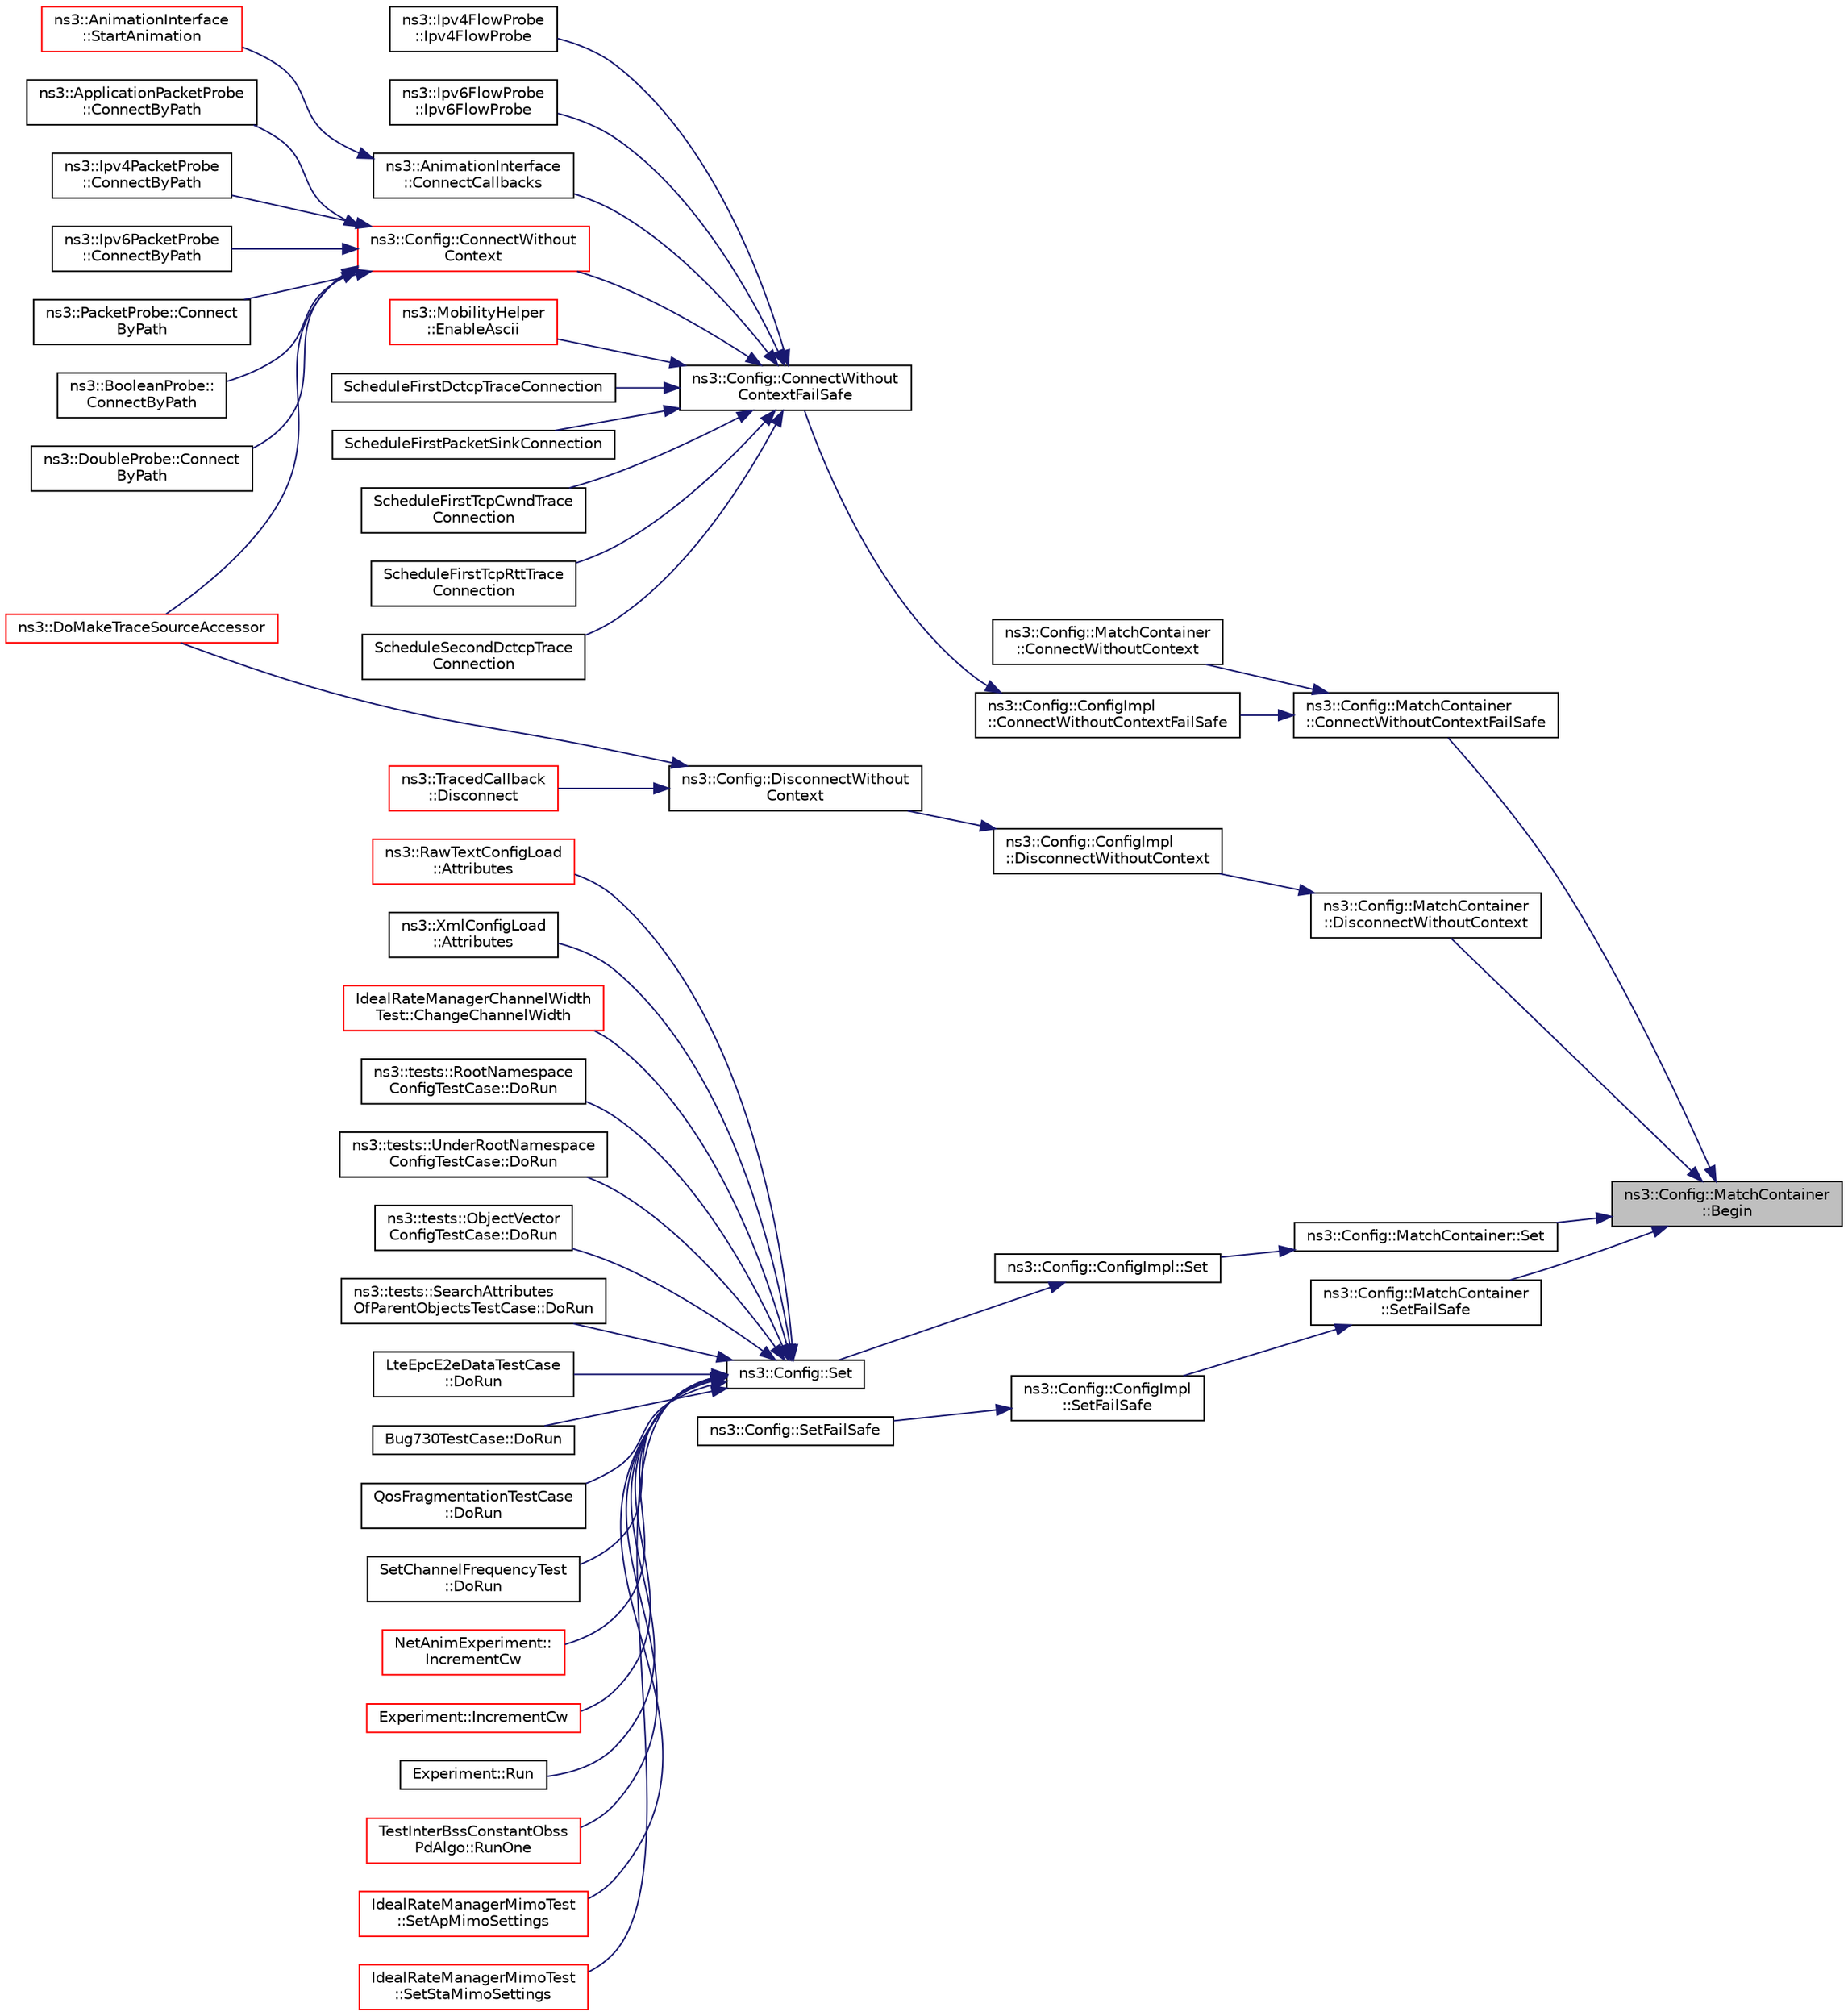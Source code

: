 digraph "ns3::Config::MatchContainer::Begin"
{
 // LATEX_PDF_SIZE
  edge [fontname="Helvetica",fontsize="10",labelfontname="Helvetica",labelfontsize="10"];
  node [fontname="Helvetica",fontsize="10",shape=record];
  rankdir="RL";
  Node1 [label="ns3::Config::MatchContainer\l::Begin",height=0.2,width=0.4,color="black", fillcolor="grey75", style="filled", fontcolor="black",tooltip=" "];
  Node1 -> Node2 [dir="back",color="midnightblue",fontsize="10",style="solid",fontname="Helvetica"];
  Node2 [label="ns3::Config::MatchContainer\l::ConnectWithoutContextFailSafe",height=0.2,width=0.4,color="black", fillcolor="white", style="filled",URL="$classns3_1_1_config_1_1_match_container.html#aa6369ee36c377bef74655264ff2cde3a",tooltip="Connect the specified sink to all the objects stored in this container."];
  Node2 -> Node3 [dir="back",color="midnightblue",fontsize="10",style="solid",fontname="Helvetica"];
  Node3 [label="ns3::Config::MatchContainer\l::ConnectWithoutContext",height=0.2,width=0.4,color="black", fillcolor="white", style="filled",URL="$classns3_1_1_config_1_1_match_container.html#abde4278558c2fca751704264381e75da",tooltip=" "];
  Node2 -> Node4 [dir="back",color="midnightblue",fontsize="10",style="solid",fontname="Helvetica"];
  Node4 [label="ns3::Config::ConfigImpl\l::ConnectWithoutContextFailSafe",height=0.2,width=0.4,color="black", fillcolor="white", style="filled",URL="$classns3_1_1_config_1_1_config_impl.html#ad1c0e6cee4c741cec307733401016046",tooltip="This function will attempt to find all trace sources which match the input path and will then connect..."];
  Node4 -> Node5 [dir="back",color="midnightblue",fontsize="10",style="solid",fontname="Helvetica"];
  Node5 [label="ns3::Config::ConnectWithout\lContextFailSafe",height=0.2,width=0.4,color="black", fillcolor="white", style="filled",URL="$namespacens3_1_1_config.html#afe7da9182a8f57ffe79c2bd0e434af50",tooltip="This function will attempt to find all trace sources which match the input path and will then connect..."];
  Node5 -> Node6 [dir="back",color="midnightblue",fontsize="10",style="solid",fontname="Helvetica"];
  Node6 [label="ns3::Ipv4FlowProbe\l::Ipv4FlowProbe",height=0.2,width=0.4,color="black", fillcolor="white", style="filled",URL="$classns3_1_1_ipv4_flow_probe.html#ac22ef10899500d98945fc8140fab1cb4",tooltip="Constructor."];
  Node5 -> Node7 [dir="back",color="midnightblue",fontsize="10",style="solid",fontname="Helvetica"];
  Node7 [label="ns3::Ipv6FlowProbe\l::Ipv6FlowProbe",height=0.2,width=0.4,color="black", fillcolor="white", style="filled",URL="$classns3_1_1_ipv6_flow_probe.html#aa276e5ac5c1a0162bd987f235a8164a5",tooltip="Constructor."];
  Node5 -> Node8 [dir="back",color="midnightblue",fontsize="10",style="solid",fontname="Helvetica"];
  Node8 [label="ns3::AnimationInterface\l::ConnectCallbacks",height=0.2,width=0.4,color="black", fillcolor="white", style="filled",URL="$classns3_1_1_animation_interface.html#a3475aa338984f2024403caa04c146027",tooltip="Connect callbacks function."];
  Node8 -> Node9 [dir="back",color="midnightblue",fontsize="10",style="solid",fontname="Helvetica"];
  Node9 [label="ns3::AnimationInterface\l::StartAnimation",height=0.2,width=0.4,color="red", fillcolor="white", style="filled",URL="$classns3_1_1_animation_interface.html#aed28bace6b97494e11179766449bb442",tooltip="Start animation function."];
  Node5 -> Node11 [dir="back",color="midnightblue",fontsize="10",style="solid",fontname="Helvetica"];
  Node11 [label="ns3::Config::ConnectWithout\lContext",height=0.2,width=0.4,color="red", fillcolor="white", style="filled",URL="$group__config.html#gaa2f896aa7021f95fffabc80b2ec22e08",tooltip=" "];
  Node11 -> Node12 [dir="back",color="midnightblue",fontsize="10",style="solid",fontname="Helvetica"];
  Node12 [label="ns3::ApplicationPacketProbe\l::ConnectByPath",height=0.2,width=0.4,color="black", fillcolor="white", style="filled",URL="$classns3_1_1_application_packet_probe.html#a0752c9821f165dea42c7d79080d16825",tooltip="connect to a trace source provided by a config path"];
  Node11 -> Node13 [dir="back",color="midnightblue",fontsize="10",style="solid",fontname="Helvetica"];
  Node13 [label="ns3::Ipv4PacketProbe\l::ConnectByPath",height=0.2,width=0.4,color="black", fillcolor="white", style="filled",URL="$classns3_1_1_ipv4_packet_probe.html#a9369efa232346b76cdd3e8c51b3e8e9b",tooltip="connect to a trace source provided by a config path"];
  Node11 -> Node14 [dir="back",color="midnightblue",fontsize="10",style="solid",fontname="Helvetica"];
  Node14 [label="ns3::Ipv6PacketProbe\l::ConnectByPath",height=0.2,width=0.4,color="black", fillcolor="white", style="filled",URL="$classns3_1_1_ipv6_packet_probe.html#aef98bcfb1fb84491f91748400b414e63",tooltip="connect to a trace source provided by a config path"];
  Node11 -> Node15 [dir="back",color="midnightblue",fontsize="10",style="solid",fontname="Helvetica"];
  Node15 [label="ns3::PacketProbe::Connect\lByPath",height=0.2,width=0.4,color="black", fillcolor="white", style="filled",URL="$classns3_1_1_packet_probe.html#a9cec685e050a759da9fcbb1f20945b10",tooltip="connect to a trace source provided by a config path"];
  Node11 -> Node16 [dir="back",color="midnightblue",fontsize="10",style="solid",fontname="Helvetica"];
  Node16 [label="ns3::BooleanProbe::\lConnectByPath",height=0.2,width=0.4,color="black", fillcolor="white", style="filled",URL="$classns3_1_1_boolean_probe.html#af6e8114003bfeacefb0a45168d470d79",tooltip="connect to a trace source provided by a config path"];
  Node11 -> Node17 [dir="back",color="midnightblue",fontsize="10",style="solid",fontname="Helvetica"];
  Node17 [label="ns3::DoubleProbe::Connect\lByPath",height=0.2,width=0.4,color="black", fillcolor="white", style="filled",URL="$classns3_1_1_double_probe.html#a0f34962630dbb3af28c74c8b517824a7",tooltip="connect to a trace source provided by a config path"];
  Node11 -> Node23 [dir="back",color="midnightblue",fontsize="10",style="solid",fontname="Helvetica"];
  Node23 [label="ns3::DoMakeTraceSourceAccessor",height=0.2,width=0.4,color="red", fillcolor="white", style="filled",URL="$group__tracing.html#ga58e9c4db480094cef0bb8d87118146e5",tooltip="MakeTraceSourceAccessor() implementation."];
  Node5 -> Node200 [dir="back",color="midnightblue",fontsize="10",style="solid",fontname="Helvetica"];
  Node200 [label="ns3::MobilityHelper\l::EnableAscii",height=0.2,width=0.4,color="red", fillcolor="white", style="filled",URL="$classns3_1_1_mobility_helper.html#af5b410b07e9d77b782714c39e3506a9e",tooltip=" "];
  Node5 -> Node203 [dir="back",color="midnightblue",fontsize="10",style="solid",fontname="Helvetica"];
  Node203 [label="ScheduleFirstDctcpTraceConnection",height=0.2,width=0.4,color="black", fillcolor="white", style="filled",URL="$tcp-validation_8cc.html#a3a0bb679d6a10cfe802e32ff8db48d69",tooltip=" "];
  Node5 -> Node204 [dir="back",color="midnightblue",fontsize="10",style="solid",fontname="Helvetica"];
  Node204 [label="ScheduleFirstPacketSinkConnection",height=0.2,width=0.4,color="black", fillcolor="white", style="filled",URL="$tcp-validation_8cc.html#a162989b2a02ad52280b0de7f0efb631e",tooltip=" "];
  Node5 -> Node205 [dir="back",color="midnightblue",fontsize="10",style="solid",fontname="Helvetica"];
  Node205 [label="ScheduleFirstTcpCwndTrace\lConnection",height=0.2,width=0.4,color="black", fillcolor="white", style="filled",URL="$tcp-validation_8cc.html#af92ea1bb7d547689d150bfbf43568abd",tooltip=" "];
  Node5 -> Node206 [dir="back",color="midnightblue",fontsize="10",style="solid",fontname="Helvetica"];
  Node206 [label="ScheduleFirstTcpRttTrace\lConnection",height=0.2,width=0.4,color="black", fillcolor="white", style="filled",URL="$tcp-validation_8cc.html#aec8f7986558abc314b113acbed3c06b9",tooltip=" "];
  Node5 -> Node207 [dir="back",color="midnightblue",fontsize="10",style="solid",fontname="Helvetica"];
  Node207 [label="ScheduleSecondDctcpTrace\lConnection",height=0.2,width=0.4,color="black", fillcolor="white", style="filled",URL="$tcp-validation_8cc.html#a079cfc328df19acccee83d81340bac3b",tooltip=" "];
  Node1 -> Node208 [dir="back",color="midnightblue",fontsize="10",style="solid",fontname="Helvetica"];
  Node208 [label="ns3::Config::MatchContainer\l::DisconnectWithoutContext",height=0.2,width=0.4,color="black", fillcolor="white", style="filled",URL="$classns3_1_1_config_1_1_match_container.html#a3fd31a2eda5b3ae7fc88fcad86a4de06",tooltip=" "];
  Node208 -> Node209 [dir="back",color="midnightblue",fontsize="10",style="solid",fontname="Helvetica"];
  Node209 [label="ns3::Config::ConfigImpl\l::DisconnectWithoutContext",height=0.2,width=0.4,color="black", fillcolor="white", style="filled",URL="$classns3_1_1_config_1_1_config_impl.html#a025bd78733149bce2e9f41ddcf9afe36",tooltip=" "];
  Node209 -> Node210 [dir="back",color="midnightblue",fontsize="10",style="solid",fontname="Helvetica"];
  Node210 [label="ns3::Config::DisconnectWithout\lContext",height=0.2,width=0.4,color="black", fillcolor="white", style="filled",URL="$group__config.html#ga9979e293cae542020fada4824d0b3702",tooltip=" "];
  Node210 -> Node211 [dir="back",color="midnightblue",fontsize="10",style="solid",fontname="Helvetica"];
  Node211 [label="ns3::TracedCallback\l::Disconnect",height=0.2,width=0.4,color="red", fillcolor="white", style="filled",URL="$classns3_1_1_traced_callback.html#a6a66c74caa3d031dd9ab3bd0dfa9238a",tooltip="Remove from the chain a Callback which was connected with a context."];
  Node210 -> Node23 [dir="back",color="midnightblue",fontsize="10",style="solid",fontname="Helvetica"];
  Node1 -> Node213 [dir="back",color="midnightblue",fontsize="10",style="solid",fontname="Helvetica"];
  Node213 [label="ns3::Config::MatchContainer::Set",height=0.2,width=0.4,color="black", fillcolor="white", style="filled",URL="$classns3_1_1_config_1_1_match_container.html#a4d946efb9907c1625581617402274fa3",tooltip=" "];
  Node213 -> Node214 [dir="back",color="midnightblue",fontsize="10",style="solid",fontname="Helvetica"];
  Node214 [label="ns3::Config::ConfigImpl::Set",height=0.2,width=0.4,color="black", fillcolor="white", style="filled",URL="$classns3_1_1_config_1_1_config_impl.html#aa656a0317ccef3701872174f9c863949",tooltip=" "];
  Node214 -> Node215 [dir="back",color="midnightblue",fontsize="10",style="solid",fontname="Helvetica"];
  Node215 [label="ns3::Config::Set",height=0.2,width=0.4,color="black", fillcolor="white", style="filled",URL="$group__config.html#gadce03667ec621d64ce4aace85d9bcfd0",tooltip=" "];
  Node215 -> Node216 [dir="back",color="midnightblue",fontsize="10",style="solid",fontname="Helvetica"];
  Node216 [label="ns3::RawTextConfigLoad\l::Attributes",height=0.2,width=0.4,color="red", fillcolor="white", style="filled",URL="$classns3_1_1_raw_text_config_load.html#ac4f323b065c9fb10bbab85720051b343",tooltip="Load or save the attributes values."];
  Node215 -> Node219 [dir="back",color="midnightblue",fontsize="10",style="solid",fontname="Helvetica"];
  Node219 [label="ns3::XmlConfigLoad\l::Attributes",height=0.2,width=0.4,color="black", fillcolor="white", style="filled",URL="$classns3_1_1_xml_config_load.html#a277f3313b27e4eb91f4c8b6969348905",tooltip="Load or save the attributes values."];
  Node215 -> Node220 [dir="back",color="midnightblue",fontsize="10",style="solid",fontname="Helvetica"];
  Node220 [label="IdealRateManagerChannelWidth\lTest::ChangeChannelWidth",height=0.2,width=0.4,color="red", fillcolor="white", style="filled",URL="$class_ideal_rate_manager_channel_width_test.html#adb1ec802cec95e64fcf8835f800734f7",tooltip="Change the configured channel width for all nodes."];
  Node215 -> Node222 [dir="back",color="midnightblue",fontsize="10",style="solid",fontname="Helvetica"];
  Node222 [label="ns3::tests::RootNamespace\lConfigTestCase::DoRun",height=0.2,width=0.4,color="black", fillcolor="white", style="filled",URL="$classns3_1_1tests_1_1_root_namespace_config_test_case.html#aa96c6571401cd644b55fe9af342f2685",tooltip="Implementation to actually run this TestCase."];
  Node215 -> Node223 [dir="back",color="midnightblue",fontsize="10",style="solid",fontname="Helvetica"];
  Node223 [label="ns3::tests::UnderRootNamespace\lConfigTestCase::DoRun",height=0.2,width=0.4,color="black", fillcolor="white", style="filled",URL="$classns3_1_1tests_1_1_under_root_namespace_config_test_case.html#a8b5cf9868cdeaacb6e9ca719b75f3a1a",tooltip="Implementation to actually run this TestCase."];
  Node215 -> Node224 [dir="back",color="midnightblue",fontsize="10",style="solid",fontname="Helvetica"];
  Node224 [label="ns3::tests::ObjectVector\lConfigTestCase::DoRun",height=0.2,width=0.4,color="black", fillcolor="white", style="filled",URL="$classns3_1_1tests_1_1_object_vector_config_test_case.html#aeab89e06ef44e7bfe37a5caf6fad0431",tooltip="Implementation to actually run this TestCase."];
  Node215 -> Node225 [dir="back",color="midnightblue",fontsize="10",style="solid",fontname="Helvetica"];
  Node225 [label="ns3::tests::SearchAttributes\lOfParentObjectsTestCase::DoRun",height=0.2,width=0.4,color="black", fillcolor="white", style="filled",URL="$classns3_1_1tests_1_1_search_attributes_of_parent_objects_test_case.html#a2c7722189a89fe088f36668346de2ca8",tooltip="Implementation to actually run this TestCase."];
  Node215 -> Node226 [dir="back",color="midnightblue",fontsize="10",style="solid",fontname="Helvetica"];
  Node226 [label="LteEpcE2eDataTestCase\l::DoRun",height=0.2,width=0.4,color="black", fillcolor="white", style="filled",URL="$class_lte_epc_e2e_data_test_case.html#a7b55bb639cd07d8b68365444a4cea639",tooltip="Implementation to actually run this TestCase."];
  Node215 -> Node227 [dir="back",color="midnightblue",fontsize="10",style="solid",fontname="Helvetica"];
  Node227 [label="Bug730TestCase::DoRun",height=0.2,width=0.4,color="black", fillcolor="white", style="filled",URL="$class_bug730_test_case.html#a9c8853ac24b9200f16c7993ec8df8eda",tooltip="Implementation to actually run this TestCase."];
  Node215 -> Node228 [dir="back",color="midnightblue",fontsize="10",style="solid",fontname="Helvetica"];
  Node228 [label="QosFragmentationTestCase\l::DoRun",height=0.2,width=0.4,color="black", fillcolor="white", style="filled",URL="$class_qos_fragmentation_test_case.html#a2478d61cab2625769f26555d4dcb420b",tooltip="Implementation to actually run this TestCase."];
  Node215 -> Node229 [dir="back",color="midnightblue",fontsize="10",style="solid",fontname="Helvetica"];
  Node229 [label="SetChannelFrequencyTest\l::DoRun",height=0.2,width=0.4,color="black", fillcolor="white", style="filled",URL="$class_set_channel_frequency_test.html#a05984ce2c264229592bed4981ff05518",tooltip="Implementation to actually run this TestCase."];
  Node215 -> Node230 [dir="back",color="midnightblue",fontsize="10",style="solid",fontname="Helvetica"];
  Node230 [label="NetAnimExperiment::\lIncrementCw",height=0.2,width=0.4,color="red", fillcolor="white", style="filled",URL="$class_net_anim_experiment.html#a12db4bf2df8db6997ea686d52081fe7e",tooltip="Increment CW function."];
  Node215 -> Node232 [dir="back",color="midnightblue",fontsize="10",style="solid",fontname="Helvetica"];
  Node232 [label="Experiment::IncrementCw",height=0.2,width=0.4,color="red", fillcolor="white", style="filled",URL="$class_experiment.html#ab252998a0101be7d45e2c766eb0e2c85",tooltip="Compute average throughput for a set of runs, then increment CW."];
  Node215 -> Node234 [dir="back",color="midnightblue",fontsize="10",style="solid",fontname="Helvetica"];
  Node234 [label="Experiment::Run",height=0.2,width=0.4,color="black", fillcolor="white", style="filled",URL="$class_experiment.html#abad6e932214977891837db4f39a80db5",tooltip=" "];
  Node215 -> Node235 [dir="back",color="midnightblue",fontsize="10",style="solid",fontname="Helvetica"];
  Node235 [label="TestInterBssConstantObss\lPdAlgo::RunOne",height=0.2,width=0.4,color="red", fillcolor="white", style="filled",URL="$class_test_inter_bss_constant_obss_pd_algo.html#a1d52c1dd60b72b32b4a87f6933d81992",tooltip="Run one function."];
  Node215 -> Node237 [dir="back",color="midnightblue",fontsize="10",style="solid",fontname="Helvetica"];
  Node237 [label="IdealRateManagerMimoTest\l::SetApMimoSettings",height=0.2,width=0.4,color="red", fillcolor="white", style="filled",URL="$class_ideal_rate_manager_mimo_test.html#a66e3fee447c6424079f252e6c53090b5",tooltip="Change the configured MIMO settings for AP node."];
  Node215 -> Node239 [dir="back",color="midnightblue",fontsize="10",style="solid",fontname="Helvetica"];
  Node239 [label="IdealRateManagerMimoTest\l::SetStaMimoSettings",height=0.2,width=0.4,color="red", fillcolor="white", style="filled",URL="$class_ideal_rate_manager_mimo_test.html#ac742aec132a51f60d1c05643c39fc99f",tooltip="Change the configured MIMO settings for STA node."];
  Node1 -> Node240 [dir="back",color="midnightblue",fontsize="10",style="solid",fontname="Helvetica"];
  Node240 [label="ns3::Config::MatchContainer\l::SetFailSafe",height=0.2,width=0.4,color="black", fillcolor="white", style="filled",URL="$classns3_1_1_config_1_1_match_container.html#a1d89b69f72c162f7345a4bed9d3b798a",tooltip="Set the specified attribute value to all the objects stored in this container."];
  Node240 -> Node241 [dir="back",color="midnightblue",fontsize="10",style="solid",fontname="Helvetica"];
  Node241 [label="ns3::Config::ConfigImpl\l::SetFailSafe",height=0.2,width=0.4,color="black", fillcolor="white", style="filled",URL="$classns3_1_1_config_1_1_config_impl.html#a7b233d0fb9252b3739e8f3b13bb3855d",tooltip="This function will attempt to find attributes which match the input path and will then set their valu..."];
  Node241 -> Node242 [dir="back",color="midnightblue",fontsize="10",style="solid",fontname="Helvetica"];
  Node242 [label="ns3::Config::SetFailSafe",height=0.2,width=0.4,color="black", fillcolor="white", style="filled",URL="$namespacens3_1_1_config.html#a1fbcd0723f8c0576c5a1258eba7b0503",tooltip="This function will attempt to find attributes which match the input path and will then set their valu..."];
}

